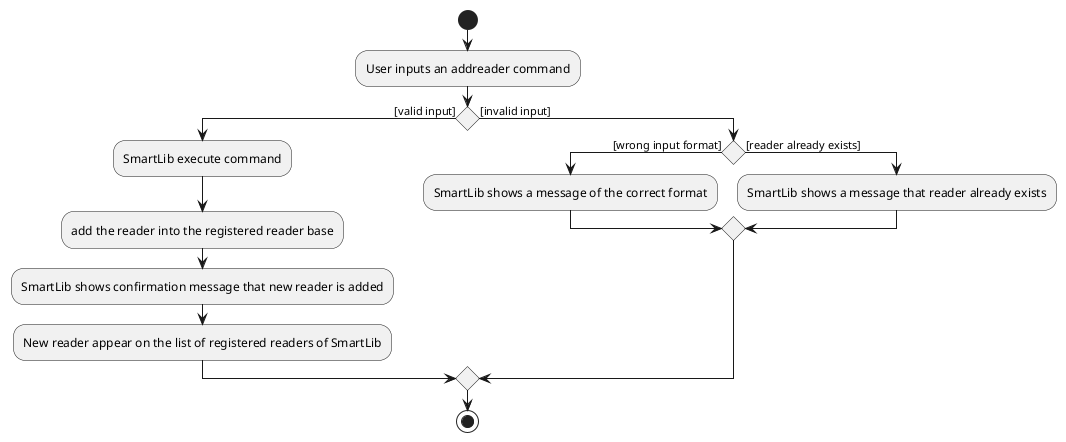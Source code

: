 @startuml
'https://plantuml.com/activity-diagram-beta

start
:User inputs an addreader command;

if () then ([valid input])
  :SmartLib execute command;
  :add the reader into the registered reader base;
  :SmartLib shows confirmation message that new reader is added;
  :New reader appear on the list of registered readers of SmartLib;
else ([invalid input])
  if () then ([wrong input format])
  :SmartLib shows a message of the correct format;
  else ([reader already exists])
  :SmartLib shows a message that reader already exists;
  endif

endif
stop

@enduml

